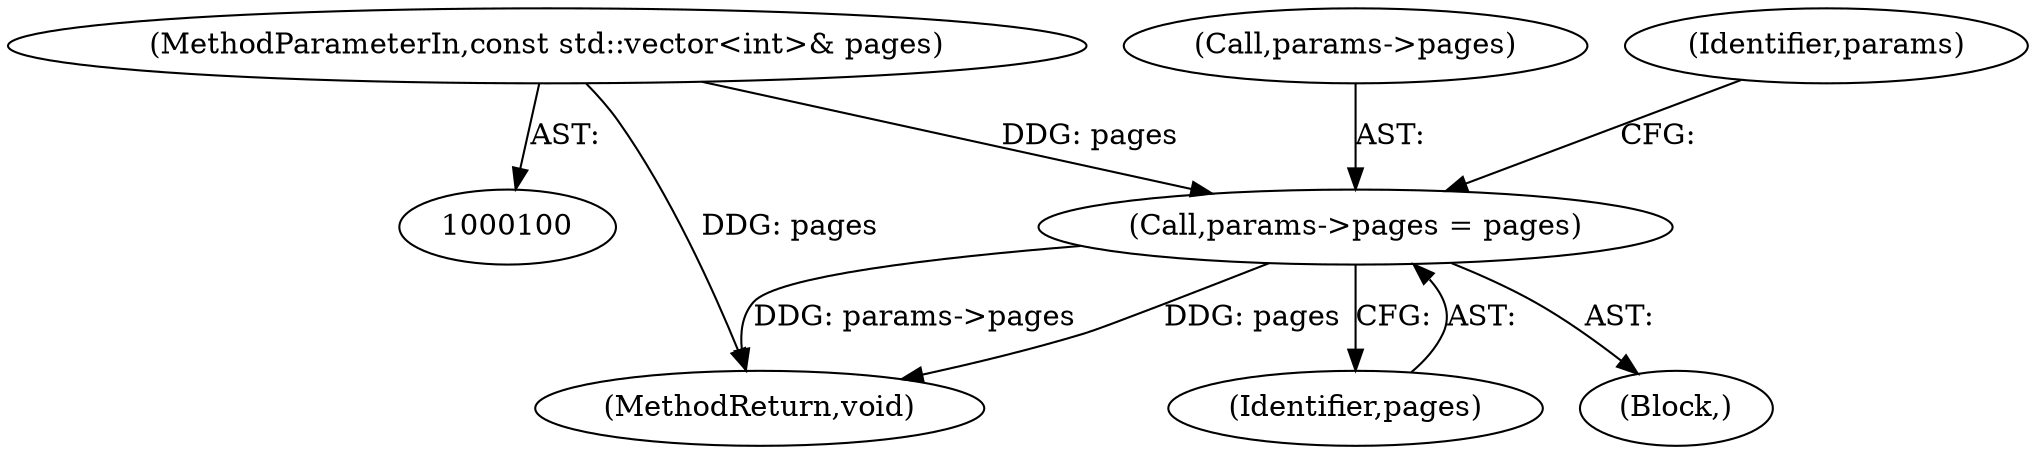 digraph "0_Chrome_c7a90019bf7054145b11d2577b851cf2779d3d79_2@pointer" {
"1000115" [label="(Call,params->pages = pages)"];
"1000103" [label="(MethodParameterIn,const std::vector<int>& pages)"];
"1000128" [label="(MethodReturn,void)"];
"1000115" [label="(Call,params->pages = pages)"];
"1000116" [label="(Call,params->pages)"];
"1000119" [label="(Identifier,pages)"];
"1000104" [label="(Block,)"];
"1000103" [label="(MethodParameterIn,const std::vector<int>& pages)"];
"1000123" [label="(Identifier,params)"];
"1000115" -> "1000104"  [label="AST: "];
"1000115" -> "1000119"  [label="CFG: "];
"1000116" -> "1000115"  [label="AST: "];
"1000119" -> "1000115"  [label="AST: "];
"1000123" -> "1000115"  [label="CFG: "];
"1000115" -> "1000128"  [label="DDG: pages"];
"1000115" -> "1000128"  [label="DDG: params->pages"];
"1000103" -> "1000115"  [label="DDG: pages"];
"1000103" -> "1000100"  [label="AST: "];
"1000103" -> "1000128"  [label="DDG: pages"];
}

